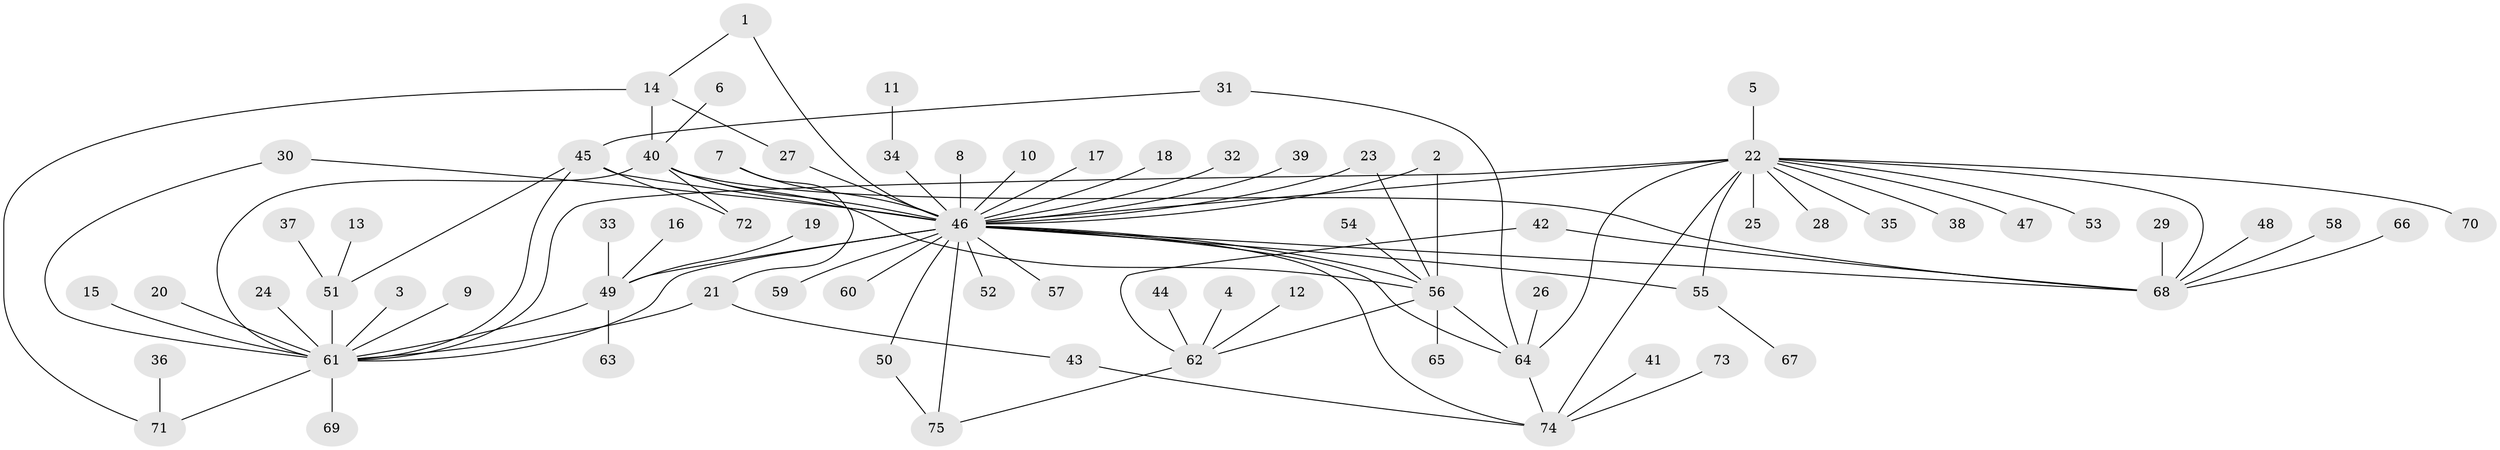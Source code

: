 // original degree distribution, {12: 0.00684931506849315, 9: 0.00684931506849315, 4: 0.08904109589041095, 8: 0.00684931506849315, 32: 0.00684931506849315, 10: 0.0136986301369863, 3: 0.11643835616438356, 2: 0.2191780821917808, 16: 0.00684931506849315, 17: 0.00684931506849315, 1: 0.5, 5: 0.00684931506849315, 6: 0.00684931506849315, 7: 0.00684931506849315}
// Generated by graph-tools (version 1.1) at 2025/50/03/09/25 03:50:01]
// undirected, 75 vertices, 100 edges
graph export_dot {
graph [start="1"]
  node [color=gray90,style=filled];
  1;
  2;
  3;
  4;
  5;
  6;
  7;
  8;
  9;
  10;
  11;
  12;
  13;
  14;
  15;
  16;
  17;
  18;
  19;
  20;
  21;
  22;
  23;
  24;
  25;
  26;
  27;
  28;
  29;
  30;
  31;
  32;
  33;
  34;
  35;
  36;
  37;
  38;
  39;
  40;
  41;
  42;
  43;
  44;
  45;
  46;
  47;
  48;
  49;
  50;
  51;
  52;
  53;
  54;
  55;
  56;
  57;
  58;
  59;
  60;
  61;
  62;
  63;
  64;
  65;
  66;
  67;
  68;
  69;
  70;
  71;
  72;
  73;
  74;
  75;
  1 -- 14 [weight=1.0];
  1 -- 46 [weight=1.0];
  2 -- 46 [weight=1.0];
  2 -- 56 [weight=1.0];
  3 -- 61 [weight=1.0];
  4 -- 62 [weight=1.0];
  5 -- 22 [weight=1.0];
  6 -- 40 [weight=1.0];
  7 -- 21 [weight=1.0];
  7 -- 46 [weight=1.0];
  8 -- 46 [weight=1.0];
  9 -- 61 [weight=1.0];
  10 -- 46 [weight=1.0];
  11 -- 34 [weight=1.0];
  12 -- 62 [weight=1.0];
  13 -- 51 [weight=1.0];
  14 -- 27 [weight=1.0];
  14 -- 40 [weight=1.0];
  14 -- 71 [weight=1.0];
  15 -- 61 [weight=1.0];
  16 -- 49 [weight=1.0];
  17 -- 46 [weight=1.0];
  18 -- 46 [weight=1.0];
  19 -- 49 [weight=1.0];
  20 -- 61 [weight=1.0];
  21 -- 43 [weight=1.0];
  21 -- 61 [weight=1.0];
  22 -- 25 [weight=1.0];
  22 -- 28 [weight=1.0];
  22 -- 35 [weight=1.0];
  22 -- 38 [weight=1.0];
  22 -- 46 [weight=2.0];
  22 -- 47 [weight=1.0];
  22 -- 53 [weight=1.0];
  22 -- 55 [weight=1.0];
  22 -- 61 [weight=2.0];
  22 -- 64 [weight=1.0];
  22 -- 68 [weight=1.0];
  22 -- 70 [weight=1.0];
  22 -- 74 [weight=1.0];
  23 -- 46 [weight=1.0];
  23 -- 56 [weight=1.0];
  24 -- 61 [weight=1.0];
  26 -- 64 [weight=1.0];
  27 -- 46 [weight=2.0];
  29 -- 68 [weight=1.0];
  30 -- 46 [weight=1.0];
  30 -- 61 [weight=1.0];
  31 -- 45 [weight=1.0];
  31 -- 64 [weight=1.0];
  32 -- 46 [weight=1.0];
  33 -- 49 [weight=1.0];
  34 -- 46 [weight=1.0];
  36 -- 71 [weight=1.0];
  37 -- 51 [weight=1.0];
  39 -- 46 [weight=1.0];
  40 -- 46 [weight=1.0];
  40 -- 56 [weight=1.0];
  40 -- 61 [weight=2.0];
  40 -- 68 [weight=2.0];
  40 -- 72 [weight=1.0];
  41 -- 74 [weight=1.0];
  42 -- 62 [weight=1.0];
  42 -- 68 [weight=1.0];
  43 -- 74 [weight=1.0];
  44 -- 62 [weight=1.0];
  45 -- 46 [weight=2.0];
  45 -- 51 [weight=1.0];
  45 -- 61 [weight=1.0];
  45 -- 72 [weight=1.0];
  46 -- 49 [weight=2.0];
  46 -- 50 [weight=1.0];
  46 -- 52 [weight=1.0];
  46 -- 55 [weight=1.0];
  46 -- 56 [weight=1.0];
  46 -- 57 [weight=1.0];
  46 -- 59 [weight=1.0];
  46 -- 60 [weight=1.0];
  46 -- 61 [weight=1.0];
  46 -- 64 [weight=1.0];
  46 -- 68 [weight=1.0];
  46 -- 74 [weight=1.0];
  46 -- 75 [weight=1.0];
  48 -- 68 [weight=1.0];
  49 -- 61 [weight=1.0];
  49 -- 63 [weight=1.0];
  50 -- 75 [weight=1.0];
  51 -- 61 [weight=2.0];
  54 -- 56 [weight=1.0];
  55 -- 67 [weight=1.0];
  56 -- 62 [weight=1.0];
  56 -- 64 [weight=1.0];
  56 -- 65 [weight=1.0];
  58 -- 68 [weight=1.0];
  61 -- 69 [weight=1.0];
  61 -- 71 [weight=1.0];
  62 -- 75 [weight=1.0];
  64 -- 74 [weight=1.0];
  66 -- 68 [weight=1.0];
  73 -- 74 [weight=1.0];
}
